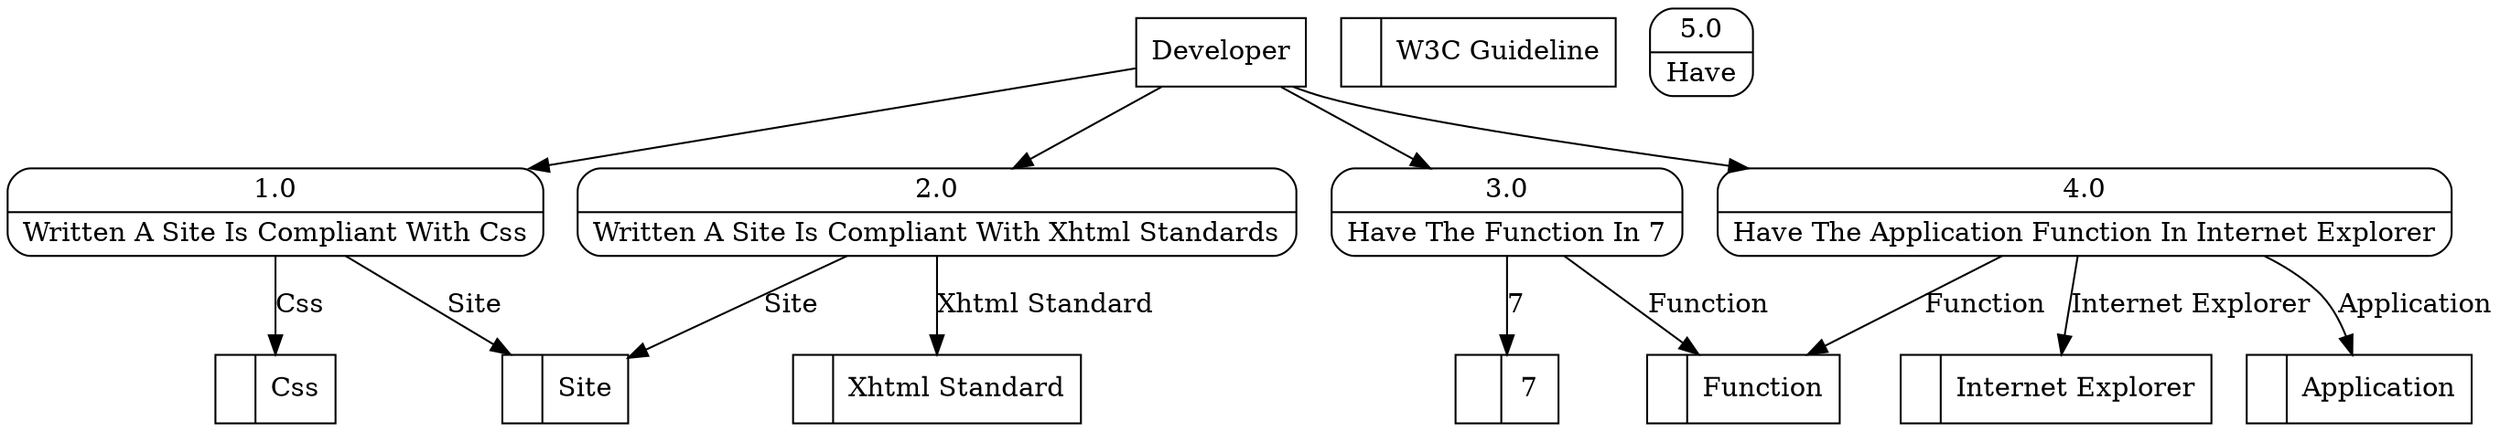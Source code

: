 digraph dfd2{ 
node[shape=record]
200 [label="<f0>  |<f1> Site " ];
201 [label="<f0>  |<f1> Xhtml Standard " ];
202 [label="<f0>  |<f1> Css " ];
203 [label="<f0>  |<f1> 7 " ];
204 [label="<f0>  |<f1> Internet Explorer " ];
205 [label="<f0>  |<f1> Function " ];
206 [label="<f0>  |<f1> W3C Guideline " ];
207 [label="<f0>  |<f1> Application " ];
208 [label="Developer" shape=box];
209 [label="{<f0> 1.0|<f1> Written A Site Is Compliant With Css }" shape=Mrecord];
210 [label="{<f0> 2.0|<f1> Written A Site Is Compliant With Xhtml Standards }" shape=Mrecord];
211 [label="{<f0> 3.0|<f1> Have The Function In 7 }" shape=Mrecord];
212 [label="{<f0> 4.0|<f1> Have The Application Function In Internet Explorer }" shape=Mrecord];
213 [label="{<f0> 5.0|<f1> Have }" shape=Mrecord];
208 -> 209
208 -> 210
208 -> 211
208 -> 212
209 -> 202 [label="Css"]
209 -> 200 [label="Site"]
210 -> 200 [label="Site"]
210 -> 201 [label="Xhtml Standard"]
211 -> 205 [label="Function"]
211 -> 203 [label="7"]
212 -> 204 [label="Internet Explorer"]
212 -> 205 [label="Function"]
212 -> 207 [label="Application"]
}